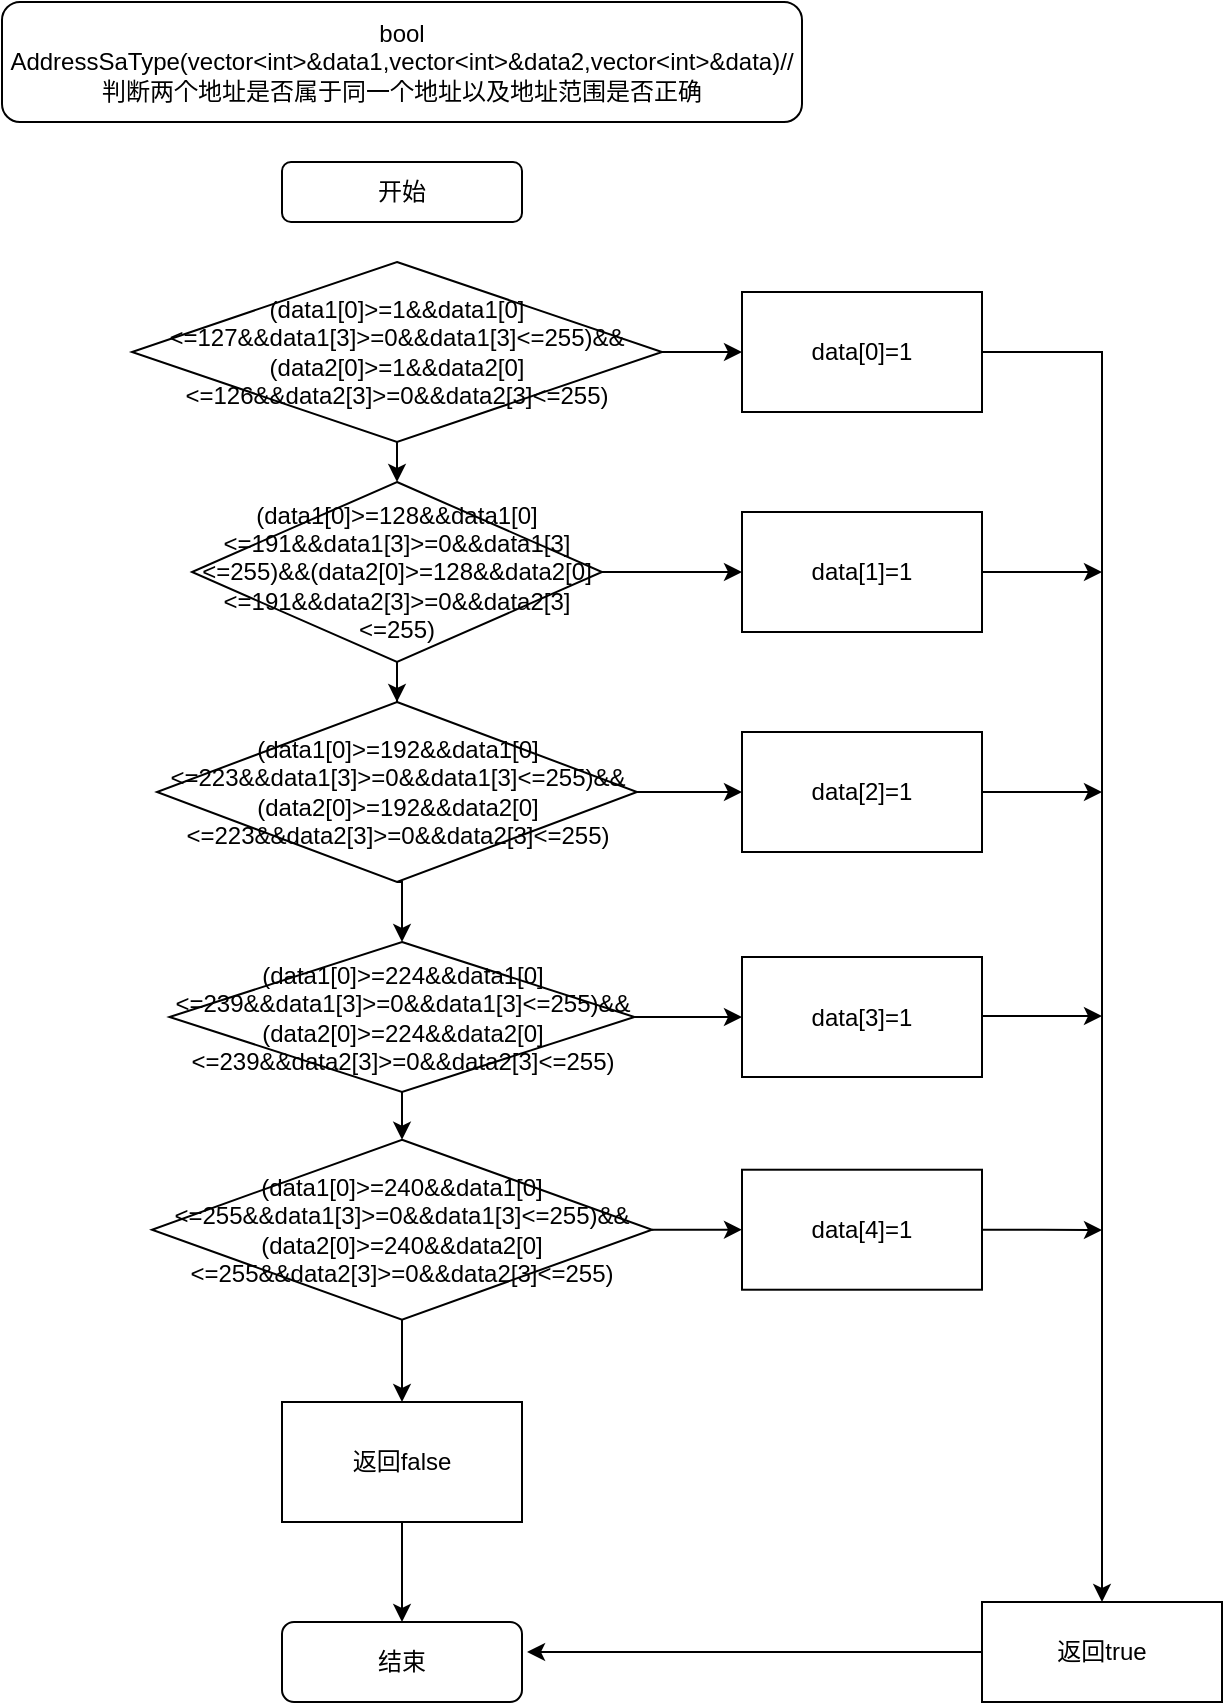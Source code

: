 <mxfile version="12.6.5" type="device"><diagram id="C5RBs43oDa-KdzZeNtuy" name="Page-1"><mxGraphModel dx="1463" dy="2015" grid="1" gridSize="10" guides="1" tooltips="1" connect="1" arrows="1" fold="1" page="1" pageScale="1" pageWidth="827" pageHeight="1169" math="0" shadow="0"><root><mxCell id="WIyWlLk6GJQsqaUBKTNV-0"/><mxCell id="WIyWlLk6GJQsqaUBKTNV-1" parent="WIyWlLk6GJQsqaUBKTNV-0"/><mxCell id="WIyWlLk6GJQsqaUBKTNV-3" value="开始" style="rounded=1;whiteSpace=wrap;html=1;fontSize=12;glass=0;strokeWidth=1;shadow=0;" parent="WIyWlLk6GJQsqaUBKTNV-1" vertex="1"><mxGeometry x="350" y="50" width="120" height="30" as="geometry"/></mxCell><mxCell id="WIyWlLk6GJQsqaUBKTNV-11" value="结束" style="rounded=1;whiteSpace=wrap;html=1;fontSize=12;glass=0;strokeWidth=1;shadow=0;" parent="WIyWlLk6GJQsqaUBKTNV-1" vertex="1"><mxGeometry x="350" y="780" width="120" height="40" as="geometry"/></mxCell><mxCell id="2Eqvo7lvGNtmoc0zd21h-0" value="bool AddressSaType(vector&amp;lt;int&amp;gt;&amp;amp;data1,vector&amp;lt;int&amp;gt;&amp;amp;data2,vector&amp;lt;int&amp;gt;&amp;amp;data)//判断两个地址是否属于同一个地址以及地址范围是否正确" style="rounded=1;whiteSpace=wrap;html=1;" vertex="1" parent="WIyWlLk6GJQsqaUBKTNV-1"><mxGeometry x="210" y="-30.0" width="400" height="60" as="geometry"/></mxCell><mxCell id="2Eqvo7lvGNtmoc0zd21h-18" style="edgeStyle=orthogonalEdgeStyle;rounded=0;orthogonalLoop=1;jettySize=auto;html=1;exitX=1;exitY=0.5;exitDx=0;exitDy=0;entryX=0;entryY=0.5;entryDx=0;entryDy=0;" edge="1" parent="WIyWlLk6GJQsqaUBKTNV-1" source="2Eqvo7lvGNtmoc0zd21h-2" target="2Eqvo7lvGNtmoc0zd21h-17"><mxGeometry relative="1" as="geometry"/></mxCell><mxCell id="2Eqvo7lvGNtmoc0zd21h-45" style="edgeStyle=orthogonalEdgeStyle;rounded=0;orthogonalLoop=1;jettySize=auto;html=1;exitX=0.5;exitY=1;exitDx=0;exitDy=0;entryX=0.5;entryY=0;entryDx=0;entryDy=0;" edge="1" parent="WIyWlLk6GJQsqaUBKTNV-1" source="2Eqvo7lvGNtmoc0zd21h-2" target="2Eqvo7lvGNtmoc0zd21h-6"><mxGeometry relative="1" as="geometry"/></mxCell><mxCell id="2Eqvo7lvGNtmoc0zd21h-2" value="(data1[0]&amp;gt;=1&amp;amp;&amp;amp;data1[0]&amp;lt;=127&amp;amp;&amp;amp;data1[3]&amp;gt;=0&amp;amp;&amp;amp;data1[3]&amp;lt;=255)&amp;amp;&amp;amp;(data2[0]&amp;gt;=1&amp;amp;&amp;amp;data2[0]&amp;lt;=126&amp;amp;&amp;amp;data2[3]&amp;gt;=0&amp;amp;&amp;amp;data2[3]&amp;lt;=255)" style="rhombus;whiteSpace=wrap;html=1;" vertex="1" parent="WIyWlLk6GJQsqaUBKTNV-1"><mxGeometry x="275" y="100" width="265" height="90" as="geometry"/></mxCell><mxCell id="2Eqvo7lvGNtmoc0zd21h-10" value="" style="edgeStyle=orthogonalEdgeStyle;rounded=0;orthogonalLoop=1;jettySize=auto;html=1;" edge="1" parent="WIyWlLk6GJQsqaUBKTNV-1" source="2Eqvo7lvGNtmoc0zd21h-6" target="2Eqvo7lvGNtmoc0zd21h-7"><mxGeometry relative="1" as="geometry"/></mxCell><mxCell id="2Eqvo7lvGNtmoc0zd21h-21" style="edgeStyle=orthogonalEdgeStyle;rounded=0;orthogonalLoop=1;jettySize=auto;html=1;exitX=1;exitY=0.5;exitDx=0;exitDy=0;entryX=0;entryY=0.5;entryDx=0;entryDy=0;" edge="1" parent="WIyWlLk6GJQsqaUBKTNV-1" source="2Eqvo7lvGNtmoc0zd21h-6" target="2Eqvo7lvGNtmoc0zd21h-19"><mxGeometry relative="1" as="geometry"/></mxCell><mxCell id="2Eqvo7lvGNtmoc0zd21h-6" value="(data1[0]&amp;gt;=128&amp;amp;&amp;amp;data1[0]&amp;lt;=191&amp;amp;&amp;amp;data1[3]&amp;gt;=0&amp;amp;&amp;amp;data1[3]&amp;lt;=255)&amp;amp;&amp;amp;(data2[0]&amp;gt;=128&amp;amp;&amp;amp;data2[0]&amp;lt;=191&amp;amp;&amp;amp;data2[3]&amp;gt;=0&amp;amp;&amp;amp;data2[3]&amp;lt;=255)" style="rhombus;whiteSpace=wrap;html=1;" vertex="1" parent="WIyWlLk6GJQsqaUBKTNV-1"><mxGeometry x="305" y="210" width="205" height="90" as="geometry"/></mxCell><mxCell id="2Eqvo7lvGNtmoc0zd21h-13" style="edgeStyle=orthogonalEdgeStyle;rounded=0;orthogonalLoop=1;jettySize=auto;html=1;exitX=0.5;exitY=1;exitDx=0;exitDy=0;entryX=0.5;entryY=0;entryDx=0;entryDy=0;" edge="1" parent="WIyWlLk6GJQsqaUBKTNV-1" source="2Eqvo7lvGNtmoc0zd21h-7" target="2Eqvo7lvGNtmoc0zd21h-12"><mxGeometry relative="1" as="geometry"/></mxCell><mxCell id="2Eqvo7lvGNtmoc0zd21h-23" style="edgeStyle=orthogonalEdgeStyle;rounded=0;orthogonalLoop=1;jettySize=auto;html=1;exitX=1;exitY=0.5;exitDx=0;exitDy=0;entryX=0;entryY=0.5;entryDx=0;entryDy=0;" edge="1" parent="WIyWlLk6GJQsqaUBKTNV-1" source="2Eqvo7lvGNtmoc0zd21h-7" target="2Eqvo7lvGNtmoc0zd21h-22"><mxGeometry relative="1" as="geometry"/></mxCell><mxCell id="2Eqvo7lvGNtmoc0zd21h-7" value="(data1[0]&amp;gt;=192&amp;amp;&amp;amp;data1[0]&amp;lt;=223&amp;amp;&amp;amp;data1[3]&amp;gt;=0&amp;amp;&amp;amp;data1[3]&amp;lt;=255)&amp;amp;&amp;amp;(data2[0]&amp;gt;=192&amp;amp;&amp;amp;data2[0]&amp;lt;=223&amp;amp;&amp;amp;data2[3]&amp;gt;=0&amp;amp;&amp;amp;data2[3]&amp;lt;=255)" style="rhombus;whiteSpace=wrap;html=1;" vertex="1" parent="WIyWlLk6GJQsqaUBKTNV-1"><mxGeometry x="287.5" y="320" width="240" height="90" as="geometry"/></mxCell><mxCell id="2Eqvo7lvGNtmoc0zd21h-8" style="edgeStyle=orthogonalEdgeStyle;rounded=0;orthogonalLoop=1;jettySize=auto;html=1;exitX=0.5;exitY=1;exitDx=0;exitDy=0;" edge="1" parent="WIyWlLk6GJQsqaUBKTNV-1" source="WIyWlLk6GJQsqaUBKTNV-3" target="WIyWlLk6GJQsqaUBKTNV-3"><mxGeometry relative="1" as="geometry"/></mxCell><mxCell id="2Eqvo7lvGNtmoc0zd21h-16" style="edgeStyle=orthogonalEdgeStyle;rounded=0;orthogonalLoop=1;jettySize=auto;html=1;exitX=0.5;exitY=1;exitDx=0;exitDy=0;entryX=0.5;entryY=0;entryDx=0;entryDy=0;" edge="1" parent="WIyWlLk6GJQsqaUBKTNV-1" source="2Eqvo7lvGNtmoc0zd21h-12" target="2Eqvo7lvGNtmoc0zd21h-15"><mxGeometry relative="1" as="geometry"/></mxCell><mxCell id="2Eqvo7lvGNtmoc0zd21h-25" value="" style="edgeStyle=orthogonalEdgeStyle;rounded=0;orthogonalLoop=1;jettySize=auto;html=1;" edge="1" parent="WIyWlLk6GJQsqaUBKTNV-1" source="2Eqvo7lvGNtmoc0zd21h-12" target="2Eqvo7lvGNtmoc0zd21h-24"><mxGeometry relative="1" as="geometry"/></mxCell><mxCell id="2Eqvo7lvGNtmoc0zd21h-12" value="(data1[0]&amp;gt;=224&amp;amp;&amp;amp;data1[0]&amp;lt;=239&amp;amp;&amp;amp;data1[3]&amp;gt;=0&amp;amp;&amp;amp;data1[3]&amp;lt;=255)&amp;amp;&amp;amp;(data2[0]&amp;gt;=224&amp;amp;&amp;amp;data2[0]&amp;lt;=239&amp;amp;&amp;amp;data2[3]&amp;gt;=0&amp;amp;&amp;amp;data2[3]&amp;lt;=255)" style="rhombus;whiteSpace=wrap;html=1;" vertex="1" parent="WIyWlLk6GJQsqaUBKTNV-1"><mxGeometry x="293.75" y="440" width="232.5" height="75" as="geometry"/></mxCell><mxCell id="2Eqvo7lvGNtmoc0zd21h-27" value="" style="edgeStyle=orthogonalEdgeStyle;rounded=0;orthogonalLoop=1;jettySize=auto;html=1;" edge="1" parent="WIyWlLk6GJQsqaUBKTNV-1" source="2Eqvo7lvGNtmoc0zd21h-15" target="2Eqvo7lvGNtmoc0zd21h-26"><mxGeometry relative="1" as="geometry"/></mxCell><mxCell id="2Eqvo7lvGNtmoc0zd21h-29" value="" style="edgeStyle=orthogonalEdgeStyle;rounded=0;orthogonalLoop=1;jettySize=auto;html=1;" edge="1" parent="WIyWlLk6GJQsqaUBKTNV-1" source="2Eqvo7lvGNtmoc0zd21h-15" target="2Eqvo7lvGNtmoc0zd21h-28"><mxGeometry relative="1" as="geometry"/></mxCell><mxCell id="2Eqvo7lvGNtmoc0zd21h-15" value="(data1[0]&amp;gt;=240&amp;amp;&amp;amp;data1[0]&amp;lt;=255&amp;amp;&amp;amp;data1[3]&amp;gt;=0&amp;amp;&amp;amp;data1[3]&amp;lt;=255)&amp;amp;&amp;amp;(data2[0]&amp;gt;=240&amp;amp;&amp;amp;data2[0]&amp;lt;=255&amp;amp;&amp;amp;data2[3]&amp;gt;=0&amp;amp;&amp;amp;data2[3]&amp;lt;=255)" style="rhombus;whiteSpace=wrap;html=1;" vertex="1" parent="WIyWlLk6GJQsqaUBKTNV-1"><mxGeometry x="285" y="538.86" width="250" height="90" as="geometry"/></mxCell><mxCell id="2Eqvo7lvGNtmoc0zd21h-34" style="edgeStyle=orthogonalEdgeStyle;rounded=0;orthogonalLoop=1;jettySize=auto;html=1;exitX=1;exitY=0.5;exitDx=0;exitDy=0;entryX=0.5;entryY=0;entryDx=0;entryDy=0;" edge="1" parent="WIyWlLk6GJQsqaUBKTNV-1" source="2Eqvo7lvGNtmoc0zd21h-17" target="2Eqvo7lvGNtmoc0zd21h-35"><mxGeometry relative="1" as="geometry"><mxPoint x="760" y="952.0" as="targetPoint"/></mxGeometry></mxCell><mxCell id="2Eqvo7lvGNtmoc0zd21h-17" value="data[0]=1" style="rounded=0;whiteSpace=wrap;html=1;" vertex="1" parent="WIyWlLk6GJQsqaUBKTNV-1"><mxGeometry x="580" y="115" width="120" height="60" as="geometry"/></mxCell><mxCell id="2Eqvo7lvGNtmoc0zd21h-40" style="edgeStyle=orthogonalEdgeStyle;rounded=0;orthogonalLoop=1;jettySize=auto;html=1;exitX=1;exitY=0.5;exitDx=0;exitDy=0;" edge="1" parent="WIyWlLk6GJQsqaUBKTNV-1" source="2Eqvo7lvGNtmoc0zd21h-19"><mxGeometry relative="1" as="geometry"><mxPoint x="760" y="255" as="targetPoint"/></mxGeometry></mxCell><mxCell id="2Eqvo7lvGNtmoc0zd21h-19" value="data[1]=1" style="rounded=0;whiteSpace=wrap;html=1;" vertex="1" parent="WIyWlLk6GJQsqaUBKTNV-1"><mxGeometry x="580" y="225" width="120" height="60" as="geometry"/></mxCell><mxCell id="2Eqvo7lvGNtmoc0zd21h-41" style="edgeStyle=orthogonalEdgeStyle;rounded=0;orthogonalLoop=1;jettySize=auto;html=1;" edge="1" parent="WIyWlLk6GJQsqaUBKTNV-1" source="2Eqvo7lvGNtmoc0zd21h-22"><mxGeometry relative="1" as="geometry"><mxPoint x="760" y="365" as="targetPoint"/><Array as="points"><mxPoint x="760" y="365"/></Array></mxGeometry></mxCell><mxCell id="2Eqvo7lvGNtmoc0zd21h-22" value="data[2]=1" style="rounded=0;whiteSpace=wrap;html=1;" vertex="1" parent="WIyWlLk6GJQsqaUBKTNV-1"><mxGeometry x="580" y="335" width="120" height="60" as="geometry"/></mxCell><mxCell id="2Eqvo7lvGNtmoc0zd21h-42" style="edgeStyle=orthogonalEdgeStyle;rounded=0;orthogonalLoop=1;jettySize=auto;html=1;" edge="1" parent="WIyWlLk6GJQsqaUBKTNV-1" source="2Eqvo7lvGNtmoc0zd21h-24"><mxGeometry relative="1" as="geometry"><mxPoint x="760" y="477" as="targetPoint"/></mxGeometry></mxCell><mxCell id="2Eqvo7lvGNtmoc0zd21h-24" value="data[3]=1" style="rounded=0;whiteSpace=wrap;html=1;" vertex="1" parent="WIyWlLk6GJQsqaUBKTNV-1"><mxGeometry x="580" y="447.5" width="120" height="60" as="geometry"/></mxCell><mxCell id="2Eqvo7lvGNtmoc0zd21h-43" style="edgeStyle=orthogonalEdgeStyle;rounded=0;orthogonalLoop=1;jettySize=auto;html=1;exitX=1;exitY=0.5;exitDx=0;exitDy=0;" edge="1" parent="WIyWlLk6GJQsqaUBKTNV-1" source="2Eqvo7lvGNtmoc0zd21h-26"><mxGeometry relative="1" as="geometry"><mxPoint x="760" y="584" as="targetPoint"/></mxGeometry></mxCell><mxCell id="2Eqvo7lvGNtmoc0zd21h-26" value="data[4]=1" style="rounded=0;whiteSpace=wrap;html=1;" vertex="1" parent="WIyWlLk6GJQsqaUBKTNV-1"><mxGeometry x="580" y="553.86" width="120" height="60" as="geometry"/></mxCell><mxCell id="2Eqvo7lvGNtmoc0zd21h-33" value="" style="edgeStyle=orthogonalEdgeStyle;rounded=0;orthogonalLoop=1;jettySize=auto;html=1;" edge="1" parent="WIyWlLk6GJQsqaUBKTNV-1" source="2Eqvo7lvGNtmoc0zd21h-28" target="WIyWlLk6GJQsqaUBKTNV-11"><mxGeometry relative="1" as="geometry"/></mxCell><mxCell id="2Eqvo7lvGNtmoc0zd21h-28" value="返回false" style="rounded=0;whiteSpace=wrap;html=1;" vertex="1" parent="WIyWlLk6GJQsqaUBKTNV-1"><mxGeometry x="350" y="670" width="120" height="60" as="geometry"/></mxCell><mxCell id="2Eqvo7lvGNtmoc0zd21h-46" style="edgeStyle=orthogonalEdgeStyle;rounded=0;orthogonalLoop=1;jettySize=auto;html=1;entryX=1.021;entryY=0.375;entryDx=0;entryDy=0;entryPerimeter=0;" edge="1" parent="WIyWlLk6GJQsqaUBKTNV-1" source="2Eqvo7lvGNtmoc0zd21h-35" target="WIyWlLk6GJQsqaUBKTNV-11"><mxGeometry relative="1" as="geometry"/></mxCell><mxCell id="2Eqvo7lvGNtmoc0zd21h-35" value="返回true" style="rounded=0;whiteSpace=wrap;html=1;" vertex="1" parent="WIyWlLk6GJQsqaUBKTNV-1"><mxGeometry x="700" y="770" width="120" height="50" as="geometry"/></mxCell></root></mxGraphModel></diagram></mxfile>